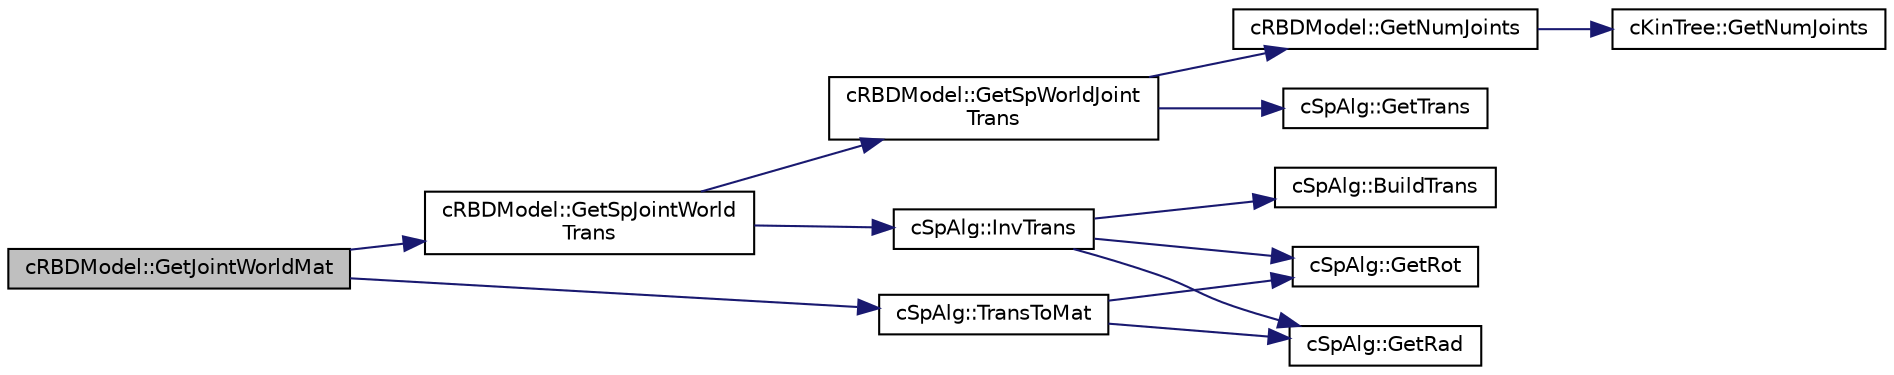 digraph "cRBDModel::GetJointWorldMat"
{
 // LATEX_PDF_SIZE
  edge [fontname="Helvetica",fontsize="10",labelfontname="Helvetica",labelfontsize="10"];
  node [fontname="Helvetica",fontsize="10",shape=record];
  rankdir="LR";
  Node1 [label="cRBDModel::GetJointWorldMat",height=0.2,width=0.4,color="black", fillcolor="grey75", style="filled", fontcolor="black",tooltip=" "];
  Node1 -> Node2 [color="midnightblue",fontsize="10",style="solid",fontname="Helvetica"];
  Node2 [label="cRBDModel::GetSpJointWorld\lTrans",height=0.2,width=0.4,color="black", fillcolor="white", style="filled",URL="$classc_r_b_d_model.html#a850c45f7a46b0a087d8cc107651690dc",tooltip=" "];
  Node2 -> Node3 [color="midnightblue",fontsize="10",style="solid",fontname="Helvetica"];
  Node3 [label="cRBDModel::GetSpWorldJoint\lTrans",height=0.2,width=0.4,color="black", fillcolor="white", style="filled",URL="$classc_r_b_d_model.html#ab417b2fd9e7b641926175bc740deccfb",tooltip=" "];
  Node3 -> Node4 [color="midnightblue",fontsize="10",style="solid",fontname="Helvetica"];
  Node4 [label="cRBDModel::GetNumJoints",height=0.2,width=0.4,color="black", fillcolor="white", style="filled",URL="$classc_r_b_d_model.html#a298f53d0242de63f24588d94ed82fcfb",tooltip=" "];
  Node4 -> Node5 [color="midnightblue",fontsize="10",style="solid",fontname="Helvetica"];
  Node5 [label="cKinTree::GetNumJoints",height=0.2,width=0.4,color="black", fillcolor="white", style="filled",URL="$classc_kin_tree.html#ac840b501e27e6ce46d208b7d033f21d4",tooltip=" "];
  Node3 -> Node6 [color="midnightblue",fontsize="10",style="solid",fontname="Helvetica"];
  Node6 [label="cSpAlg::GetTrans",height=0.2,width=0.4,color="black", fillcolor="white", style="filled",URL="$classc_sp_alg.html#a8e94bb73f5ef29ba51ca38ecbb230580",tooltip=" "];
  Node2 -> Node7 [color="midnightblue",fontsize="10",style="solid",fontname="Helvetica"];
  Node7 [label="cSpAlg::InvTrans",height=0.2,width=0.4,color="black", fillcolor="white", style="filled",URL="$classc_sp_alg.html#a4e45a6062fb70ee99f80f1054da1b51c",tooltip=" "];
  Node7 -> Node8 [color="midnightblue",fontsize="10",style="solid",fontname="Helvetica"];
  Node8 [label="cSpAlg::BuildTrans",height=0.2,width=0.4,color="black", fillcolor="white", style="filled",URL="$classc_sp_alg.html#a657259da411a21199b25d83a3a8c55c2",tooltip=" "];
  Node7 -> Node9 [color="midnightblue",fontsize="10",style="solid",fontname="Helvetica"];
  Node9 [label="cSpAlg::GetRad",height=0.2,width=0.4,color="black", fillcolor="white", style="filled",URL="$classc_sp_alg.html#af10329ae21e62779de182b68aec7b437",tooltip=" "];
  Node7 -> Node10 [color="midnightblue",fontsize="10",style="solid",fontname="Helvetica"];
  Node10 [label="cSpAlg::GetRot",height=0.2,width=0.4,color="black", fillcolor="white", style="filled",URL="$classc_sp_alg.html#a3c3fa40ec253c0bdf9cc2278da8656f6",tooltip=" "];
  Node1 -> Node11 [color="midnightblue",fontsize="10",style="solid",fontname="Helvetica"];
  Node11 [label="cSpAlg::TransToMat",height=0.2,width=0.4,color="black", fillcolor="white", style="filled",URL="$classc_sp_alg.html#ae7917d94b584f240bc2cc71d885043fe",tooltip=" "];
  Node11 -> Node9 [color="midnightblue",fontsize="10",style="solid",fontname="Helvetica"];
  Node11 -> Node10 [color="midnightblue",fontsize="10",style="solid",fontname="Helvetica"];
}
